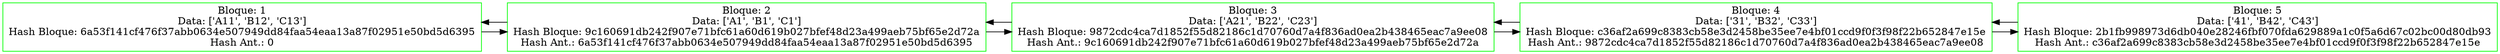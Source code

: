 digraph G{
rankdir=LR;
node[shape = "box"]
node1[label="Bloque: 1\nData: ['A11', 'B12', 'C13']\nHash Bloque: 6a53f141cf476f37abb0634e507949dd84faa54eaa13a87f02951e50bd5d6395\nHash Ant.: 0", color="green"]
node1->node2
node2[label="Bloque: 2\nData: ['A1', 'B1', 'C1']\nHash Bloque: 9c160691db242f907e71bfc61a60d619b027bfef48d23a499aeb75bf65e2d72a\nHash Ant.: 6a53f141cf476f37abb0634e507949dd84faa54eaa13a87f02951e50bd5d6395", color="green"]
node2->node3
node2->node1
node3[label="Bloque: 3\nData: ['A21', 'B22', 'C23']\nHash Bloque: 9872cdc4ca7d1852f55d82186c1d70760d7a4f836ad0ea2b438465eac7a9ee08\nHash Ant.: 9c160691db242f907e71bfc61a60d619b027bfef48d23a499aeb75bf65e2d72a", color="green"]
node3->node4
node3->node2
node4[label="Bloque: 4\nData: ['31', 'B32', 'C33']\nHash Bloque: c36af2a699c8383cb58e3d2458be35ee7e4bf01ccd9f0f3f98f22b652847e15e\nHash Ant.: 9872cdc4ca7d1852f55d82186c1d70760d7a4f836ad0ea2b438465eac7a9ee08", color="green"]
node4->node5
node4->node3
node5[label="Bloque: 5\nData: ['41', 'B42', 'C43']\nHash Bloque: 2b1fb998973d6db040e28246fbf070fda629889a1c0f5a6d67c02bc00d80db93\nHash Ant.: c36af2a699c8383cb58e3d2458be35ee7e4bf01ccd9f0f3f98f22b652847e15e", color="green"]
node5->node4
}